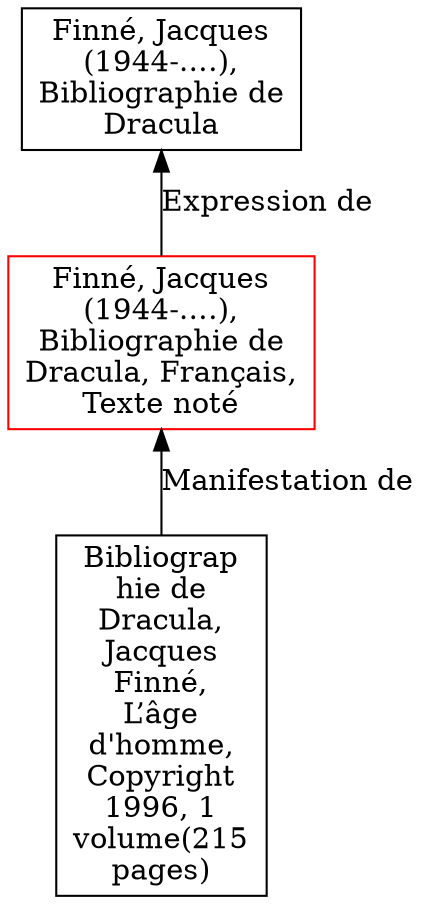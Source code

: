 // Notice UMLRM0196
digraph UMLRM0196 {
	node [align=left shape=rect]
	size="20,20"
	rankdir=BT
	UMLRM0196 [label="Finné, Jacques
(1944-….),
Bibliographie de
Dracula, Français,
Texte noté" color=red]
	UMLRM0195 [label="Finné, Jacques
(1944-….),
Bibliographie de
Dracula"]
	UMLRM0196 -> UMLRM0195 [label="Expression de"]
	UMLRM0197 [label="Bibliograp
hie de
Dracula,
Jacques
Finné,
L’âge
d'homme,
Copyright
1996, 1
volume(215
pages)"]
	UMLRM0197 -> UMLRM0196 [label="Manifestation de"]
}
